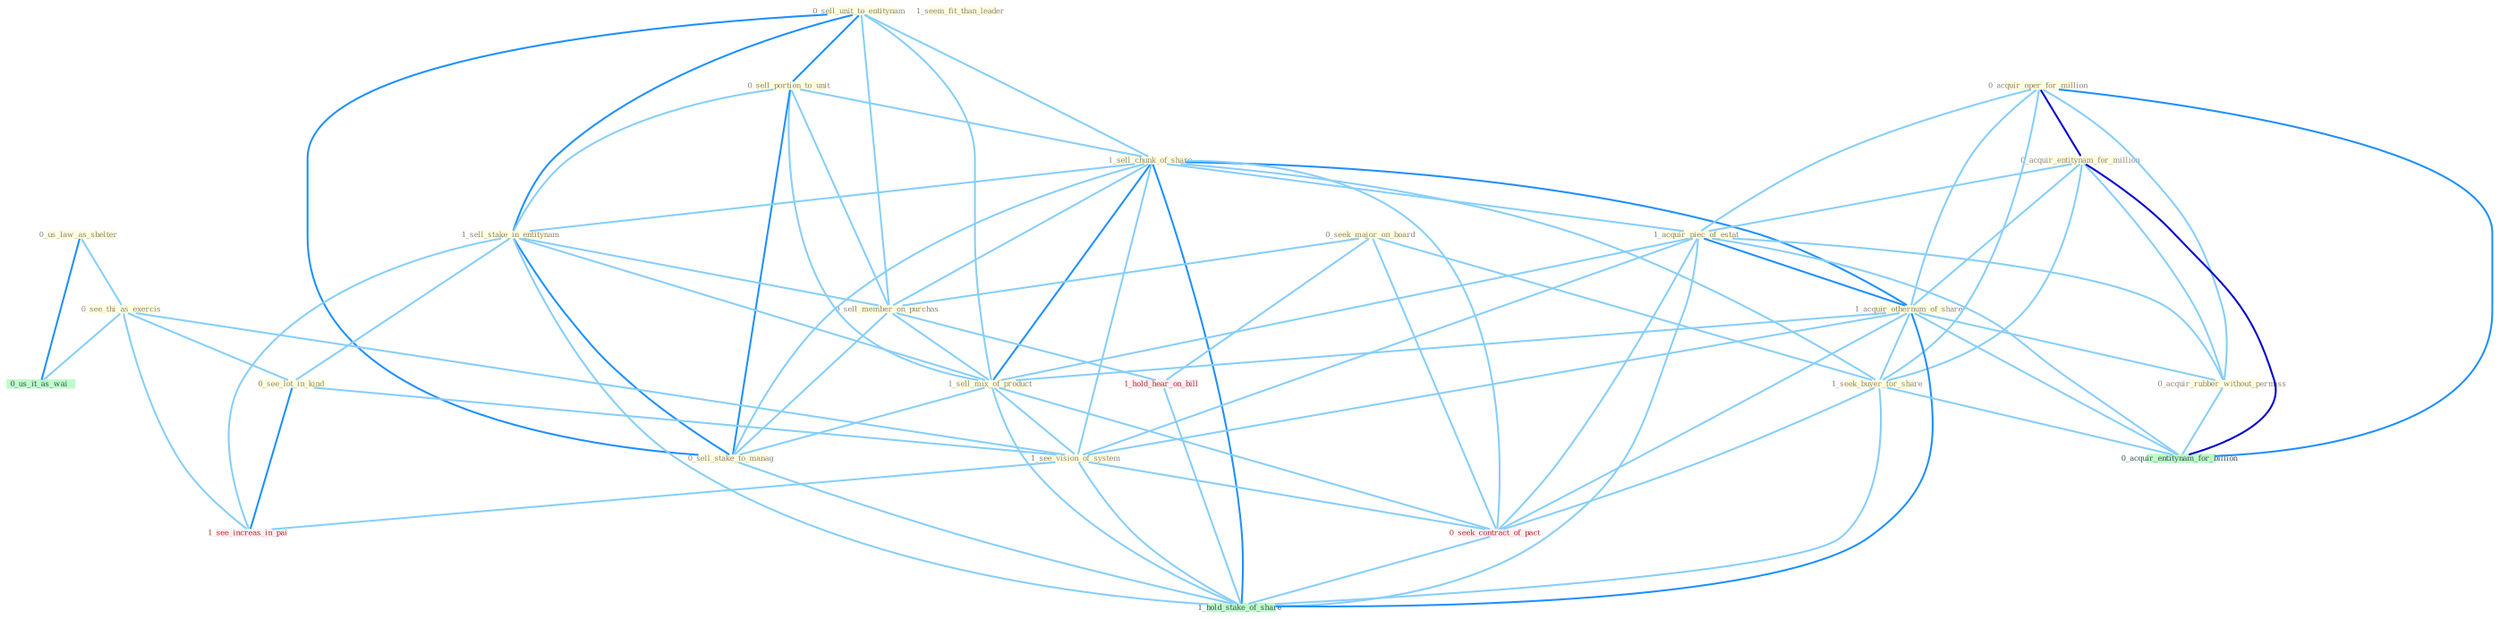 Graph G{ 
    node
    [shape=polygon,style=filled,width=.5,height=.06,color="#BDFCC9",fixedsize=true,fontsize=4,
    fontcolor="#2f4f4f"];
    {node
    [color="#ffffe0", fontcolor="#8b7d6b"] "0_us_law_as_shelter " "0_sell_unit_to_entitynam " "0_sell_portion_to_unit " "1_sell_chunk_of_share " "0_acquir_oper_for_million " "0_acquir_entitynam_for_million " "1_seem_fit_than_leader " "1_sell_stake_in_entitynam " "0_seek_major_on_board " "0_sell_member_on_purchas " "1_acquir_piec_of_estat " "0_see_thi_as_exercis " "1_acquir_othernum_of_share " "1_sell_mix_of_product " "0_see_lot_in_kind " "0_sell_stake_to_manag " "0_acquir_rubber_without_permiss " "1_seek_buyer_for_share " "1_see_vision_of_system "}
{node [color="#fff0f5", fontcolor="#b22222"] "0_seek_contract_of_pact " "1_see_increas_in_pai " "1_hold_hear_on_bill "}
edge [color="#B0E2FF"];

	"0_us_law_as_shelter " -- "0_see_thi_as_exercis " [w="1", color="#87cefa" ];
	"0_us_law_as_shelter " -- "0_us_it_as_wai " [w="2", color="#1e90ff" , len=0.8];
	"0_sell_unit_to_entitynam " -- "0_sell_portion_to_unit " [w="2", color="#1e90ff" , len=0.8];
	"0_sell_unit_to_entitynam " -- "1_sell_chunk_of_share " [w="1", color="#87cefa" ];
	"0_sell_unit_to_entitynam " -- "1_sell_stake_in_entitynam " [w="2", color="#1e90ff" , len=0.8];
	"0_sell_unit_to_entitynam " -- "0_sell_member_on_purchas " [w="1", color="#87cefa" ];
	"0_sell_unit_to_entitynam " -- "1_sell_mix_of_product " [w="1", color="#87cefa" ];
	"0_sell_unit_to_entitynam " -- "0_sell_stake_to_manag " [w="2", color="#1e90ff" , len=0.8];
	"0_sell_portion_to_unit " -- "1_sell_chunk_of_share " [w="1", color="#87cefa" ];
	"0_sell_portion_to_unit " -- "1_sell_stake_in_entitynam " [w="1", color="#87cefa" ];
	"0_sell_portion_to_unit " -- "0_sell_member_on_purchas " [w="1", color="#87cefa" ];
	"0_sell_portion_to_unit " -- "1_sell_mix_of_product " [w="1", color="#87cefa" ];
	"0_sell_portion_to_unit " -- "0_sell_stake_to_manag " [w="2", color="#1e90ff" , len=0.8];
	"1_sell_chunk_of_share " -- "1_sell_stake_in_entitynam " [w="1", color="#87cefa" ];
	"1_sell_chunk_of_share " -- "0_sell_member_on_purchas " [w="1", color="#87cefa" ];
	"1_sell_chunk_of_share " -- "1_acquir_piec_of_estat " [w="1", color="#87cefa" ];
	"1_sell_chunk_of_share " -- "1_acquir_othernum_of_share " [w="2", color="#1e90ff" , len=0.8];
	"1_sell_chunk_of_share " -- "1_sell_mix_of_product " [w="2", color="#1e90ff" , len=0.8];
	"1_sell_chunk_of_share " -- "0_sell_stake_to_manag " [w="1", color="#87cefa" ];
	"1_sell_chunk_of_share " -- "1_seek_buyer_for_share " [w="1", color="#87cefa" ];
	"1_sell_chunk_of_share " -- "1_see_vision_of_system " [w="1", color="#87cefa" ];
	"1_sell_chunk_of_share " -- "0_seek_contract_of_pact " [w="1", color="#87cefa" ];
	"1_sell_chunk_of_share " -- "1_hold_stake_of_share " [w="2", color="#1e90ff" , len=0.8];
	"0_acquir_oper_for_million " -- "0_acquir_entitynam_for_million " [w="3", color="#0000cd" , len=0.6];
	"0_acquir_oper_for_million " -- "1_acquir_piec_of_estat " [w="1", color="#87cefa" ];
	"0_acquir_oper_for_million " -- "1_acquir_othernum_of_share " [w="1", color="#87cefa" ];
	"0_acquir_oper_for_million " -- "0_acquir_rubber_without_permiss " [w="1", color="#87cefa" ];
	"0_acquir_oper_for_million " -- "1_seek_buyer_for_share " [w="1", color="#87cefa" ];
	"0_acquir_oper_for_million " -- "0_acquir_entitynam_for_billion " [w="2", color="#1e90ff" , len=0.8];
	"0_acquir_entitynam_for_million " -- "1_acquir_piec_of_estat " [w="1", color="#87cefa" ];
	"0_acquir_entitynam_for_million " -- "1_acquir_othernum_of_share " [w="1", color="#87cefa" ];
	"0_acquir_entitynam_for_million " -- "0_acquir_rubber_without_permiss " [w="1", color="#87cefa" ];
	"0_acquir_entitynam_for_million " -- "1_seek_buyer_for_share " [w="1", color="#87cefa" ];
	"0_acquir_entitynam_for_million " -- "0_acquir_entitynam_for_billion " [w="3", color="#0000cd" , len=0.6];
	"1_sell_stake_in_entitynam " -- "0_sell_member_on_purchas " [w="1", color="#87cefa" ];
	"1_sell_stake_in_entitynam " -- "1_sell_mix_of_product " [w="1", color="#87cefa" ];
	"1_sell_stake_in_entitynam " -- "0_see_lot_in_kind " [w="1", color="#87cefa" ];
	"1_sell_stake_in_entitynam " -- "0_sell_stake_to_manag " [w="2", color="#1e90ff" , len=0.8];
	"1_sell_stake_in_entitynam " -- "1_see_increas_in_pai " [w="1", color="#87cefa" ];
	"1_sell_stake_in_entitynam " -- "1_hold_stake_of_share " [w="1", color="#87cefa" ];
	"0_seek_major_on_board " -- "0_sell_member_on_purchas " [w="1", color="#87cefa" ];
	"0_seek_major_on_board " -- "1_seek_buyer_for_share " [w="1", color="#87cefa" ];
	"0_seek_major_on_board " -- "0_seek_contract_of_pact " [w="1", color="#87cefa" ];
	"0_seek_major_on_board " -- "1_hold_hear_on_bill " [w="1", color="#87cefa" ];
	"0_sell_member_on_purchas " -- "1_sell_mix_of_product " [w="1", color="#87cefa" ];
	"0_sell_member_on_purchas " -- "0_sell_stake_to_manag " [w="1", color="#87cefa" ];
	"0_sell_member_on_purchas " -- "1_hold_hear_on_bill " [w="1", color="#87cefa" ];
	"1_acquir_piec_of_estat " -- "1_acquir_othernum_of_share " [w="2", color="#1e90ff" , len=0.8];
	"1_acquir_piec_of_estat " -- "1_sell_mix_of_product " [w="1", color="#87cefa" ];
	"1_acquir_piec_of_estat " -- "0_acquir_rubber_without_permiss " [w="1", color="#87cefa" ];
	"1_acquir_piec_of_estat " -- "1_see_vision_of_system " [w="1", color="#87cefa" ];
	"1_acquir_piec_of_estat " -- "0_seek_contract_of_pact " [w="1", color="#87cefa" ];
	"1_acquir_piec_of_estat " -- "0_acquir_entitynam_for_billion " [w="1", color="#87cefa" ];
	"1_acquir_piec_of_estat " -- "1_hold_stake_of_share " [w="1", color="#87cefa" ];
	"0_see_thi_as_exercis " -- "0_see_lot_in_kind " [w="1", color="#87cefa" ];
	"0_see_thi_as_exercis " -- "1_see_vision_of_system " [w="1", color="#87cefa" ];
	"0_see_thi_as_exercis " -- "0_us_it_as_wai " [w="1", color="#87cefa" ];
	"0_see_thi_as_exercis " -- "1_see_increas_in_pai " [w="1", color="#87cefa" ];
	"1_acquir_othernum_of_share " -- "1_sell_mix_of_product " [w="1", color="#87cefa" ];
	"1_acquir_othernum_of_share " -- "0_acquir_rubber_without_permiss " [w="1", color="#87cefa" ];
	"1_acquir_othernum_of_share " -- "1_seek_buyer_for_share " [w="1", color="#87cefa" ];
	"1_acquir_othernum_of_share " -- "1_see_vision_of_system " [w="1", color="#87cefa" ];
	"1_acquir_othernum_of_share " -- "0_seek_contract_of_pact " [w="1", color="#87cefa" ];
	"1_acquir_othernum_of_share " -- "0_acquir_entitynam_for_billion " [w="1", color="#87cefa" ];
	"1_acquir_othernum_of_share " -- "1_hold_stake_of_share " [w="2", color="#1e90ff" , len=0.8];
	"1_sell_mix_of_product " -- "0_sell_stake_to_manag " [w="1", color="#87cefa" ];
	"1_sell_mix_of_product " -- "1_see_vision_of_system " [w="1", color="#87cefa" ];
	"1_sell_mix_of_product " -- "0_seek_contract_of_pact " [w="1", color="#87cefa" ];
	"1_sell_mix_of_product " -- "1_hold_stake_of_share " [w="1", color="#87cefa" ];
	"0_see_lot_in_kind " -- "1_see_vision_of_system " [w="1", color="#87cefa" ];
	"0_see_lot_in_kind " -- "1_see_increas_in_pai " [w="2", color="#1e90ff" , len=0.8];
	"0_sell_stake_to_manag " -- "1_hold_stake_of_share " [w="1", color="#87cefa" ];
	"0_acquir_rubber_without_permiss " -- "0_acquir_entitynam_for_billion " [w="1", color="#87cefa" ];
	"1_seek_buyer_for_share " -- "0_seek_contract_of_pact " [w="1", color="#87cefa" ];
	"1_seek_buyer_for_share " -- "0_acquir_entitynam_for_billion " [w="1", color="#87cefa" ];
	"1_seek_buyer_for_share " -- "1_hold_stake_of_share " [w="1", color="#87cefa" ];
	"1_see_vision_of_system " -- "0_seek_contract_of_pact " [w="1", color="#87cefa" ];
	"1_see_vision_of_system " -- "1_see_increas_in_pai " [w="1", color="#87cefa" ];
	"1_see_vision_of_system " -- "1_hold_stake_of_share " [w="1", color="#87cefa" ];
	"0_seek_contract_of_pact " -- "1_hold_stake_of_share " [w="1", color="#87cefa" ];
	"1_hold_hear_on_bill " -- "1_hold_stake_of_share " [w="1", color="#87cefa" ];
}